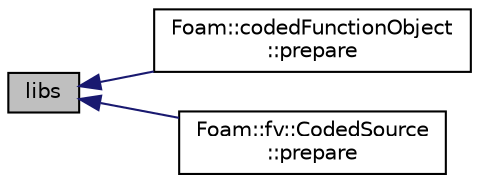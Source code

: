digraph "libs"
{
  bgcolor="transparent";
  edge [fontname="Helvetica",fontsize="10",labelfontname="Helvetica",labelfontsize="10"];
  node [fontname="Helvetica",fontsize="10",shape=record];
  rankdir="LR";
  Node39 [label="libs",height=0.2,width=0.4,color="black", fillcolor="grey75", style="filled", fontcolor="black"];
  Node39 -> Node40 [dir="back",color="midnightblue",fontsize="10",style="solid",fontname="Helvetica"];
  Node40 [label="Foam::codedFunctionObject\l::prepare",height=0.2,width=0.4,color="black",URL="$a24389.html#a3e5eaa0cf8bbdfe6fd43090f0a8d7693",tooltip="Adapt the context for the current object. "];
  Node39 -> Node41 [dir="back",color="midnightblue",fontsize="10",style="solid",fontname="Helvetica"];
  Node41 [label="Foam::fv::CodedSource\l::prepare",height=0.2,width=0.4,color="black",URL="$a24661.html#a3e5eaa0cf8bbdfe6fd43090f0a8d7693",tooltip="Adapt the context for the current object. "];
}
